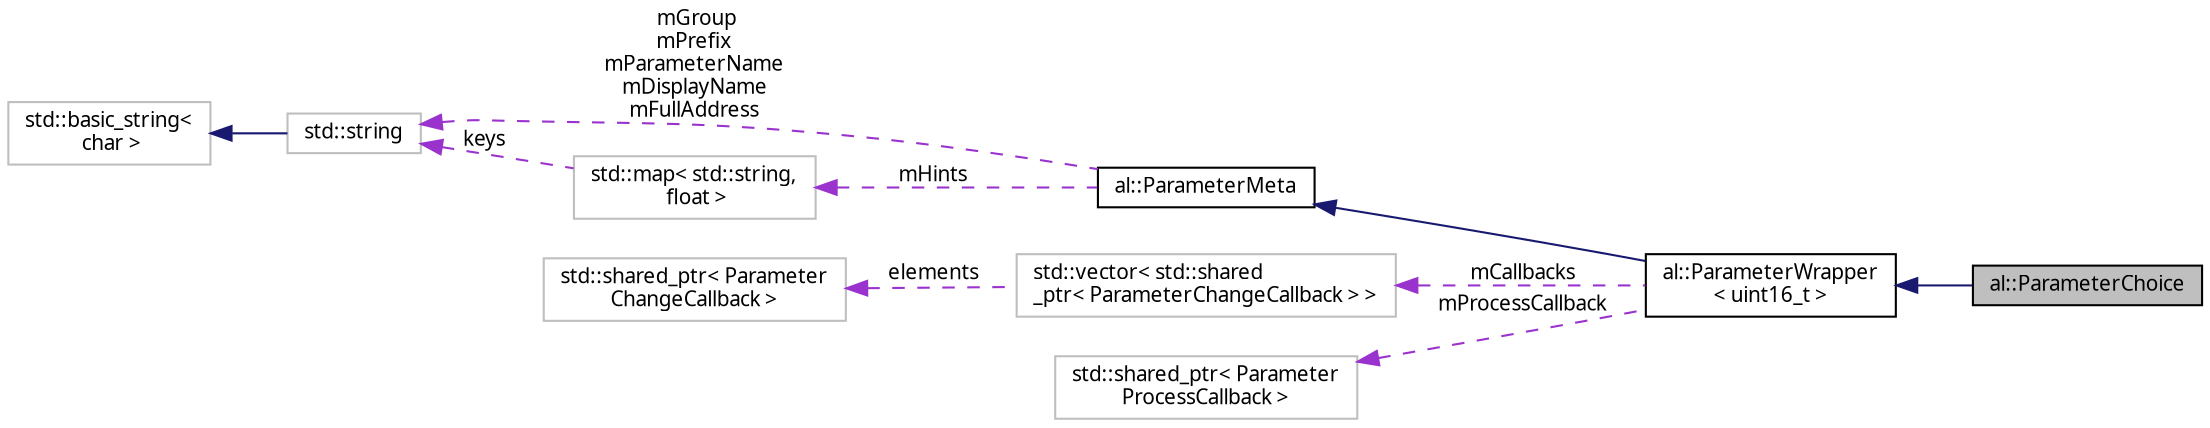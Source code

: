digraph "al::ParameterChoice"
{
 // LATEX_PDF_SIZE
  bgcolor="transparent";
  edge [fontname="FreeSans.ttf",fontsize="10",labelfontname="FreeSans.ttf",labelfontsize="10"];
  node [fontname="FreeSans.ttf",fontsize="10",shape=record];
  rankdir="LR";
  Node1 [label="al::ParameterChoice",height=0.2,width=0.4,color="black", fillcolor="grey75", style="filled", fontcolor="black",tooltip="A parameter representing selected items from a list."];
  Node2 -> Node1 [dir="back",color="midnightblue",fontsize="10",style="solid",fontname="FreeSans.ttf"];
  Node2 [label="al::ParameterWrapper\l\< uint16_t \>",height=0.2,width=0.4,color="black",URL="$classal_1_1_parameter_wrapper.html",tooltip=" "];
  Node3 -> Node2 [dir="back",color="midnightblue",fontsize="10",style="solid",fontname="FreeSans.ttf"];
  Node3 [label="al::ParameterMeta",height=0.2,width=0.4,color="black",URL="$classal_1_1_parameter_meta.html",tooltip="The ParameterMeta class defines the base interface for Parameter metadata."];
  Node4 -> Node3 [dir="back",color="darkorchid3",fontsize="10",style="dashed",label=" mHints" ,fontname="FreeSans.ttf"];
  Node4 [label="std::map\< std::string,\l float \>",height=0.2,width=0.4,color="grey75",tooltip=" "];
  Node5 -> Node4 [dir="back",color="darkorchid3",fontsize="10",style="dashed",label=" keys" ,fontname="FreeSans.ttf"];
  Node5 [label="std::string",height=0.2,width=0.4,color="grey75",tooltip="STL class."];
  Node6 -> Node5 [dir="back",color="midnightblue",fontsize="10",style="solid",fontname="FreeSans.ttf"];
  Node6 [label="std::basic_string\<\l char \>",height=0.2,width=0.4,color="grey75",tooltip="STL class."];
  Node5 -> Node3 [dir="back",color="darkorchid3",fontsize="10",style="dashed",label=" mGroup\nmPrefix\nmParameterName\nmDisplayName\nmFullAddress" ,fontname="FreeSans.ttf"];
  Node7 -> Node2 [dir="back",color="darkorchid3",fontsize="10",style="dashed",label=" mCallbacks" ,fontname="FreeSans.ttf"];
  Node7 [label="std::vector\< std::shared\l_ptr\< ParameterChangeCallback \> \>",height=0.2,width=0.4,color="grey75",tooltip=" "];
  Node8 -> Node7 [dir="back",color="darkorchid3",fontsize="10",style="dashed",label=" elements" ,fontname="FreeSans.ttf"];
  Node8 [label="std::shared_ptr\< Parameter\lChangeCallback \>",height=0.2,width=0.4,color="grey75",tooltip=" "];
  Node9 -> Node2 [dir="back",color="darkorchid3",fontsize="10",style="dashed",label=" mProcessCallback" ,fontname="FreeSans.ttf"];
  Node9 [label="std::shared_ptr\< Parameter\lProcessCallback \>",height=0.2,width=0.4,color="grey75",tooltip=" "];
}
